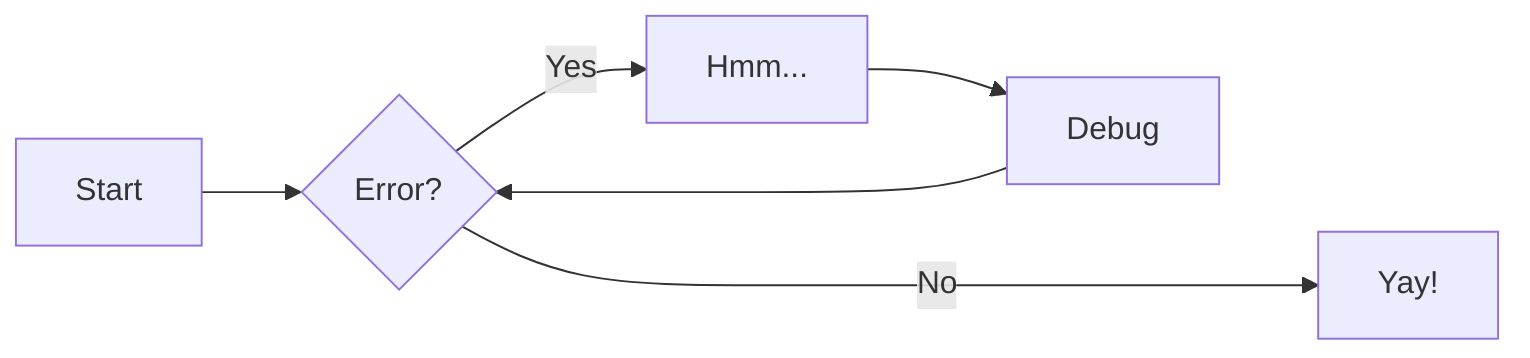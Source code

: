 graph LR
    A[Start] --> B{Error?};
    B -->|Yes| C[Hmm...];
    C --> D[Debug];
    D --> B;
    B ---->|No| E[Yay!];